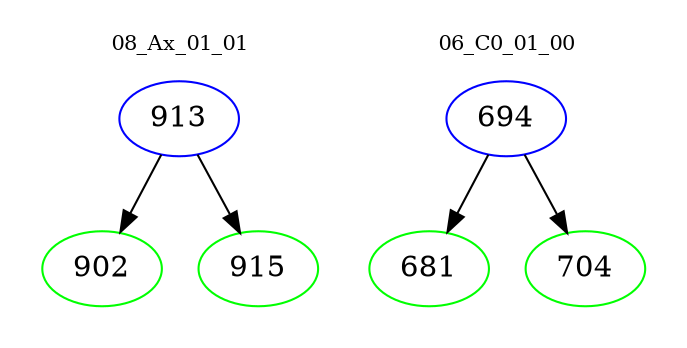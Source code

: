 digraph{
subgraph cluster_0 {
color = white
label = "08_Ax_01_01";
fontsize=10;
T0_913 [label="913", color="blue"]
T0_913 -> T0_902 [color="black"]
T0_902 [label="902", color="green"]
T0_913 -> T0_915 [color="black"]
T0_915 [label="915", color="green"]
}
subgraph cluster_1 {
color = white
label = "06_C0_01_00";
fontsize=10;
T1_694 [label="694", color="blue"]
T1_694 -> T1_681 [color="black"]
T1_681 [label="681", color="green"]
T1_694 -> T1_704 [color="black"]
T1_704 [label="704", color="green"]
}
}
